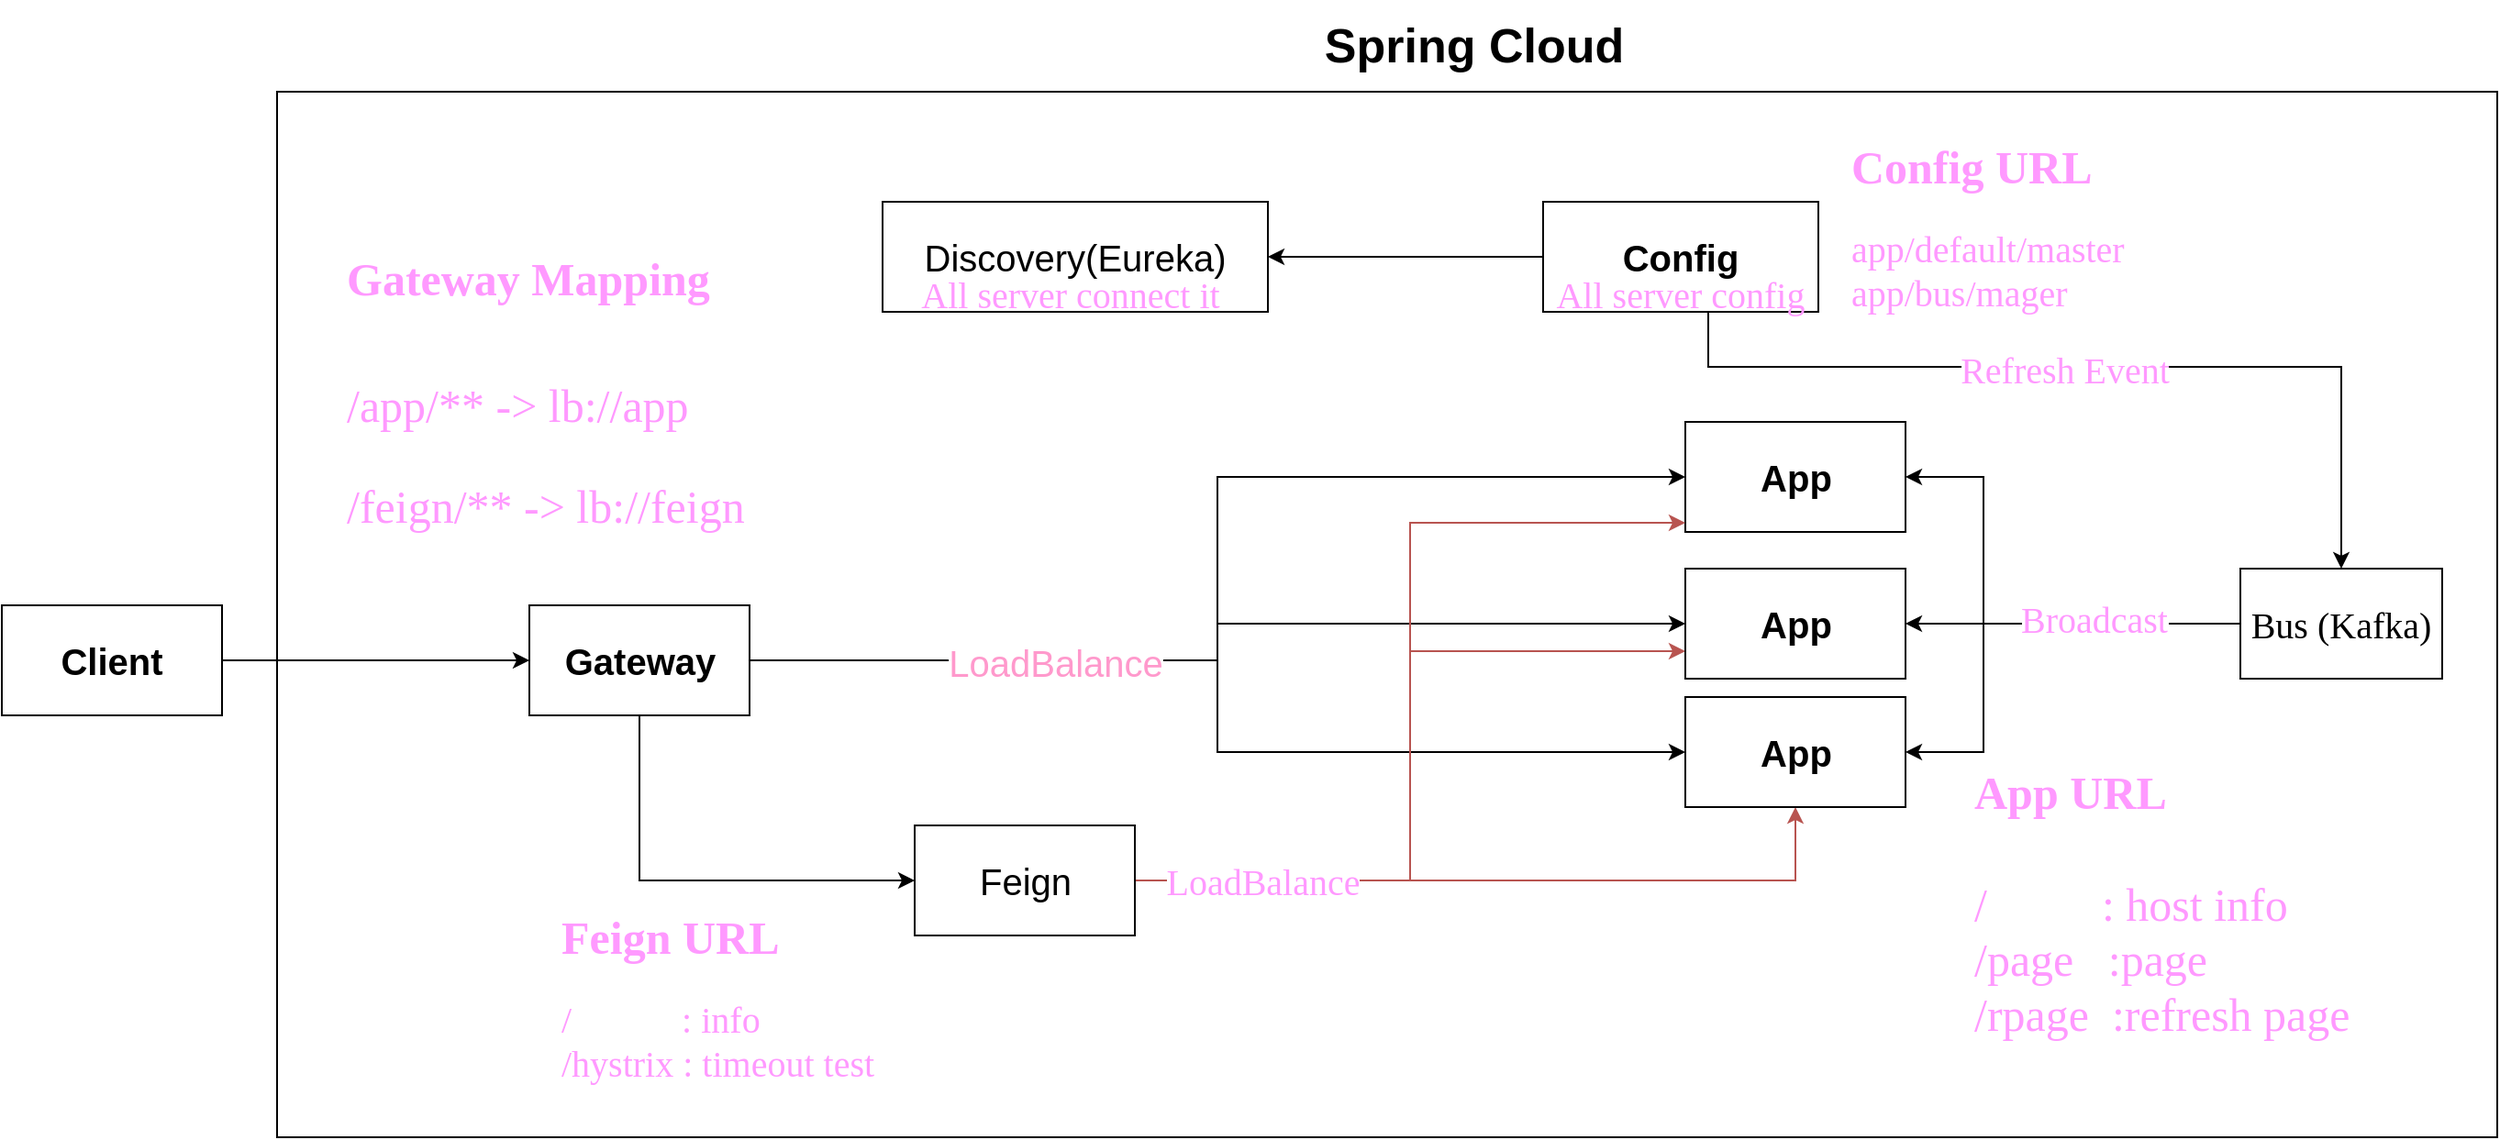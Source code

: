 <mxfile pages="1" version="11.2.4" type="device"><diagram id="rPZy3e41Spwz4kN5HgQl" name="Page-1"><mxGraphModel dx="1422" dy="1889" grid="1" gridSize="10" guides="1" tooltips="1" connect="1" arrows="1" fold="1" page="1" pageScale="1" pageWidth="827" pageHeight="1169" math="0" shadow="0"><root><mxCell id="0"/><mxCell id="1" parent="0"/><mxCell id="WkFN3ZIT0hHmBK1k53_A-7" value="" style="rounded=0;whiteSpace=wrap;html=1;" parent="1" vertex="1"><mxGeometry x="190" y="20" width="1210" height="570" as="geometry"/></mxCell><mxCell id="WkFN3ZIT0hHmBK1k53_A-21" style="edgeStyle=orthogonalEdgeStyle;rounded=0;orthogonalLoop=1;jettySize=auto;html=1;exitX=1;exitY=0.5;exitDx=0;exitDy=0;entryX=0;entryY=0.5;entryDx=0;entryDy=0;fontSize=20;" parent="1" source="WkFN3ZIT0hHmBK1k53_A-1" target="WkFN3ZIT0hHmBK1k53_A-11" edge="1"><mxGeometry relative="1" as="geometry"/></mxCell><mxCell id="WkFN3ZIT0hHmBK1k53_A-22" style="edgeStyle=orthogonalEdgeStyle;rounded=0;orthogonalLoop=1;jettySize=auto;html=1;exitX=1;exitY=0.5;exitDx=0;exitDy=0;fontSize=20;" parent="1" source="WkFN3ZIT0hHmBK1k53_A-1" target="WkFN3ZIT0hHmBK1k53_A-15" edge="1"><mxGeometry relative="1" as="geometry"/></mxCell><mxCell id="WkFN3ZIT0hHmBK1k53_A-24" style="edgeStyle=orthogonalEdgeStyle;rounded=0;orthogonalLoop=1;jettySize=auto;html=1;exitX=1;exitY=0.5;exitDx=0;exitDy=0;fontSize=20;" parent="1" source="WkFN3ZIT0hHmBK1k53_A-1" target="WkFN3ZIT0hHmBK1k53_A-16" edge="1"><mxGeometry relative="1" as="geometry"/></mxCell><mxCell id="WkFN3ZIT0hHmBK1k53_A-33" value="&lt;font color=&quot;#ff99cc&quot;&gt;LoadBalance&lt;/font&gt;" style="text;html=1;resizable=0;points=[];align=center;verticalAlign=middle;labelBackgroundColor=#ffffff;fontSize=20;fontColor=#000000;" parent="WkFN3ZIT0hHmBK1k53_A-24" vertex="1" connectable="0"><mxGeometry x="-0.407" y="-1" relative="1" as="geometry"><mxPoint as="offset"/></mxGeometry></mxCell><mxCell id="WkFN3ZIT0hHmBK1k53_A-82" style="edgeStyle=orthogonalEdgeStyle;rounded=0;orthogonalLoop=1;jettySize=auto;html=1;exitX=0.5;exitY=1;exitDx=0;exitDy=0;entryX=0;entryY=0.5;entryDx=0;entryDy=0;labelBackgroundColor=#FF99FF;fontFamily=Comic Sans MS;fontSize=25;fontColor=#FF99FF;" parent="1" source="WkFN3ZIT0hHmBK1k53_A-1" target="WkFN3ZIT0hHmBK1k53_A-12" edge="1"><mxGeometry relative="1" as="geometry"/></mxCell><mxCell id="WkFN3ZIT0hHmBK1k53_A-1" value="&lt;b style=&quot;font-size: 20px;&quot;&gt;Gateway&lt;/b&gt;" style="rounded=0;whiteSpace=wrap;html=1;fontSize=20;" parent="1" vertex="1"><mxGeometry x="327.5" y="300" width="120" height="60" as="geometry"/></mxCell><mxCell id="WkFN3ZIT0hHmBK1k53_A-45" style="edgeStyle=orthogonalEdgeStyle;rounded=0;orthogonalLoop=1;jettySize=auto;html=1;labelBackgroundColor=#FF99FF;fontFamily=Comic Sans MS;fontSize=20;fontColor=#FF99FF;" parent="1" source="WkFN3ZIT0hHmBK1k53_A-2" target="WkFN3ZIT0hHmBK1k53_A-13" edge="1"><mxGeometry relative="1" as="geometry"/></mxCell><mxCell id="WkFN3ZIT0hHmBK1k53_A-57" style="edgeStyle=orthogonalEdgeStyle;rounded=0;orthogonalLoop=1;jettySize=auto;html=1;exitX=0.5;exitY=1;exitDx=0;exitDy=0;labelBackgroundColor=#FF99FF;fontFamily=Comic Sans MS;fontSize=20;fontColor=#FF99FF;" parent="1" source="WkFN3ZIT0hHmBK1k53_A-2" target="WkFN3ZIT0hHmBK1k53_A-41" edge="1"><mxGeometry relative="1" as="geometry"><Array as="points"><mxPoint x="970" y="170"/><mxPoint x="1315" y="170"/></Array></mxGeometry></mxCell><mxCell id="WkFN3ZIT0hHmBK1k53_A-65" value="Refresh Event" style="text;html=1;resizable=0;points=[];align=center;verticalAlign=middle;labelBackgroundColor=#ffffff;fontSize=20;fontFamily=Comic Sans MS;fontColor=#FF99FF;" parent="WkFN3ZIT0hHmBK1k53_A-57" vertex="1" connectable="0"><mxGeometry x="-0.047" y="-1" relative="1" as="geometry"><mxPoint as="offset"/></mxGeometry></mxCell><mxCell id="WkFN3ZIT0hHmBK1k53_A-2" value="&lt;b style=&quot;font-size: 20px;&quot;&gt;&lt;font style=&quot;font-size: 20px;&quot;&gt;Config&lt;/font&gt;&lt;/b&gt;" style="rounded=0;whiteSpace=wrap;html=1;fontSize=20;" parent="1" vertex="1"><mxGeometry x="880" y="80" width="150" height="60" as="geometry"/></mxCell><mxCell id="WkFN3ZIT0hHmBK1k53_A-43" style="edgeStyle=orthogonalEdgeStyle;rounded=0;orthogonalLoop=1;jettySize=auto;html=1;exitX=1;exitY=0.5;exitDx=0;exitDy=0;entryX=0;entryY=0.5;entryDx=0;entryDy=0;labelBackgroundColor=#FF99FF;fontFamily=Comic Sans MS;fontSize=20;fontColor=#FF99FF;" parent="1" source="WkFN3ZIT0hHmBK1k53_A-3" target="WkFN3ZIT0hHmBK1k53_A-1" edge="1"><mxGeometry relative="1" as="geometry"/></mxCell><mxCell id="WkFN3ZIT0hHmBK1k53_A-3" value="&lt;b style=&quot;font-size: 20px;&quot;&gt;Client&lt;/b&gt;" style="rounded=0;whiteSpace=wrap;html=1;fontSize=20;" parent="1" vertex="1"><mxGeometry x="40" y="300" width="120" height="60" as="geometry"/></mxCell><mxCell id="WkFN3ZIT0hHmBK1k53_A-8" value="Spring Cloud" style="text;html=1;strokeColor=none;fillColor=none;align=center;verticalAlign=middle;whiteSpace=wrap;rounded=0;fontStyle=1;fontSize=26;" parent="1" vertex="1"><mxGeometry x="720" y="-30" width="245" height="50" as="geometry"/></mxCell><mxCell id="WkFN3ZIT0hHmBK1k53_A-11" value="&lt;font style=&quot;font-size: 20px&quot;&gt;App&lt;/font&gt;" style="rounded=0;whiteSpace=wrap;html=1;fontSize=20;fontStyle=1" parent="1" vertex="1"><mxGeometry x="957.5" y="200" width="120" height="60" as="geometry"/></mxCell><mxCell id="WkFN3ZIT0hHmBK1k53_A-26" style="edgeStyle=orthogonalEdgeStyle;rounded=0;orthogonalLoop=1;jettySize=auto;html=1;exitX=1;exitY=0.5;exitDx=0;exitDy=0;entryX=0;entryY=0.917;entryDx=0;entryDy=0;entryPerimeter=0;fontSize=20;fillColor=#f8cecc;strokeColor=#b85450;" parent="1" source="WkFN3ZIT0hHmBK1k53_A-12" target="WkFN3ZIT0hHmBK1k53_A-11" edge="1"><mxGeometry relative="1" as="geometry"/></mxCell><mxCell id="WkFN3ZIT0hHmBK1k53_A-28" style="edgeStyle=orthogonalEdgeStyle;rounded=0;orthogonalLoop=1;jettySize=auto;html=1;exitX=1;exitY=0.5;exitDx=0;exitDy=0;entryX=0;entryY=0.75;entryDx=0;entryDy=0;fontSize=20;labelBorderColor=none;labelBackgroundColor=#FF3399;fillColor=#f8cecc;strokeColor=#b85450;" parent="1" source="WkFN3ZIT0hHmBK1k53_A-12" target="WkFN3ZIT0hHmBK1k53_A-15" edge="1"><mxGeometry relative="1" as="geometry"/></mxCell><mxCell id="WkFN3ZIT0hHmBK1k53_A-30" style="edgeStyle=orthogonalEdgeStyle;rounded=0;orthogonalLoop=1;jettySize=auto;html=1;exitX=1;exitY=0.5;exitDx=0;exitDy=0;fontSize=20;fontColor=#FF99FF;labelBackgroundColor=#FF99FF;fontFamily=Comic Sans MS;fillColor=#f8cecc;strokeColor=#b85450;" parent="1" source="WkFN3ZIT0hHmBK1k53_A-12" target="WkFN3ZIT0hHmBK1k53_A-16" edge="1"><mxGeometry relative="1" as="geometry"/></mxCell><mxCell id="WkFN3ZIT0hHmBK1k53_A-37" value="&lt;span style=&quot;color: rgb(0 , 0 , 0) ; font-family: &amp;#34;helvetica&amp;#34; , &amp;#34;arial&amp;#34; , sans-serif ; font-size: 0px ; background-color: rgb(248 , 249 , 250)&quot;&gt;%3CmxGraphModel%3E%3Croot%3E%3CmxCell%20id%3D%220%22%2F%3E%3CmxCell%20id%3D%221%22%20parent%3D%220%22%2F%3E%3CmxCell%20id%3D%222%22%20value%3D%22LoadBalance%22%20style%3D%22text%3Bhtml%3D1%3Bresizable%3D0%3Bpoints%3D%5B%5D%3Balign%3Dcenter%3BverticalAlign%3Dmiddle%3BlabelBackgroundColor%3D%23ffffff%3BfontSize%3D20%3BfontColor%3D%23000000%3B%22%20vertex%3D%221%22%20connectable%3D%220%22%20parent%3D%221%22%3E%3CmxGeometry%20x%3D%22516%22%20y%3D%22251%22%20as%3D%22geometry%22%3E%3CmxPoint%20as%3D%22offset%22%2F%3E%3C%2FmxGeometry%3E%3C%2FmxCell%3E%3C%2Froot%3E%3C%2FmxGraphModel%3E&lt;/span&gt;&lt;span style=&quot;color: rgb(0 , 0 , 0) ; font-family: &amp;#34;helvetica&amp;#34; , &amp;#34;arial&amp;#34; , sans-serif ; font-size: 0px ; background-color: rgb(248 , 249 , 250)&quot;&gt;%3CmxGraphModel%3E%3Croot%3E%3CmxCell%20id%3D%220%22%2F%3E%3CmxCell%20id%3D%221%22%20parent%3D%220%22%2F%3E%3CmxCell%20id%3D%222%22%20value%3D%22LoadBalance%22%20style%3D%22text%3Bhtml%3D1%3Bresizable%3D0%3Bpoints%3D%5B%5D%3Balign%3Dcenter%3BverticalAlign%3Dmiddle%3BlabelBackgroundColor%3D%23ffffff%3BfontSize%3D20%3BfontColor%3D%23000000%3B%22%20vertex%3D%221%22%20connectable%3D%220%22%20parent%3D%221%22%3E%3CmxGeometry%20x%3D%22516%22%20y%3D%22251%22%20as%3D%22geometry%22%3E%3CmxPoint%20as%3D%22offset%22%2F%3E%3C%2FmxGeometry%3E%3C%2FmxCell%3E%3C%2Froot%3E%3C%2FmxGraphModel%3E&lt;/span&gt;" style="text;html=1;resizable=0;points=[];align=center;verticalAlign=middle;labelBackgroundColor=#ffffff;fontSize=20;fontFamily=Comic Sans MS;fontColor=#FF99FF;" parent="WkFN3ZIT0hHmBK1k53_A-30" vertex="1" connectable="0"><mxGeometry x="-0.542" y="4" relative="1" as="geometry"><mxPoint as="offset"/></mxGeometry></mxCell><mxCell id="WkFN3ZIT0hHmBK1k53_A-38" value="LoadBalance" style="text;html=1;resizable=0;points=[];align=center;verticalAlign=middle;labelBackgroundColor=#ffffff;fontSize=20;fontFamily=Comic Sans MS;fontColor=#FF99FF;" parent="WkFN3ZIT0hHmBK1k53_A-30" vertex="1" connectable="0"><mxGeometry x="-0.542" y="1" relative="1" as="geometry"><mxPoint x="-22" y="1" as="offset"/></mxGeometry></mxCell><mxCell id="WkFN3ZIT0hHmBK1k53_A-12" value="Feign" style="rounded=0;whiteSpace=wrap;html=1;fontSize=20;" parent="1" vertex="1"><mxGeometry x="537.5" y="420" width="120" height="60" as="geometry"/></mxCell><mxCell id="WkFN3ZIT0hHmBK1k53_A-13" value="Discovery(Eureka)" style="rounded=0;whiteSpace=wrap;html=1;fontSize=20;" parent="1" vertex="1"><mxGeometry x="520" y="80" width="210" height="60" as="geometry"/></mxCell><mxCell id="WkFN3ZIT0hHmBK1k53_A-15" value="&lt;font style=&quot;font-size: 20px&quot;&gt;App&lt;/font&gt;" style="rounded=0;whiteSpace=wrap;html=1;fontSize=20;fontStyle=1" parent="1" vertex="1"><mxGeometry x="957.5" y="280" width="120" height="60" as="geometry"/></mxCell><mxCell id="WkFN3ZIT0hHmBK1k53_A-16" value="&lt;font style=&quot;font-size: 20px&quot;&gt;App&lt;/font&gt;" style="rounded=0;whiteSpace=wrap;html=1;fontSize=20;fontStyle=1" parent="1" vertex="1"><mxGeometry x="957.5" y="350" width="120" height="60" as="geometry"/></mxCell><mxCell id="WkFN3ZIT0hHmBK1k53_A-58" style="edgeStyle=orthogonalEdgeStyle;rounded=0;orthogonalLoop=1;jettySize=auto;html=1;exitX=0;exitY=0.5;exitDx=0;exitDy=0;labelBackgroundColor=#FF99FF;fontFamily=Comic Sans MS;fontSize=20;fontColor=#FF99FF;" parent="1" source="WkFN3ZIT0hHmBK1k53_A-41" target="WkFN3ZIT0hHmBK1k53_A-15" edge="1"><mxGeometry relative="1" as="geometry"/></mxCell><mxCell id="WkFN3ZIT0hHmBK1k53_A-59" style="edgeStyle=orthogonalEdgeStyle;rounded=0;orthogonalLoop=1;jettySize=auto;html=1;exitX=0;exitY=0.5;exitDx=0;exitDy=0;entryX=1;entryY=0.5;entryDx=0;entryDy=0;labelBackgroundColor=#FF99FF;fontFamily=Comic Sans MS;fontSize=20;fontColor=#FF99FF;" parent="1" source="WkFN3ZIT0hHmBK1k53_A-41" target="WkFN3ZIT0hHmBK1k53_A-11" edge="1"><mxGeometry relative="1" as="geometry"><Array as="points"><mxPoint x="1120" y="310"/><mxPoint x="1120" y="230"/></Array></mxGeometry></mxCell><mxCell id="WkFN3ZIT0hHmBK1k53_A-60" style="edgeStyle=orthogonalEdgeStyle;rounded=0;orthogonalLoop=1;jettySize=auto;html=1;exitX=0;exitY=0.5;exitDx=0;exitDy=0;entryX=1;entryY=0.5;entryDx=0;entryDy=0;labelBackgroundColor=#FF99FF;fontFamily=Comic Sans MS;fontSize=20;fontColor=#FF99FF;" parent="1" source="WkFN3ZIT0hHmBK1k53_A-41" target="WkFN3ZIT0hHmBK1k53_A-16" edge="1"><mxGeometry relative="1" as="geometry"><Array as="points"><mxPoint x="1120" y="310"/><mxPoint x="1120" y="380"/></Array></mxGeometry></mxCell><mxCell id="WkFN3ZIT0hHmBK1k53_A-64" value="Broadcast" style="text;html=1;resizable=0;points=[];align=center;verticalAlign=middle;labelBackgroundColor=#ffffff;fontSize=20;fontFamily=Comic Sans MS;fontColor=#FF99FF;" parent="WkFN3ZIT0hHmBK1k53_A-60" vertex="1" connectable="0"><mxGeometry x="-0.365" y="-3" relative="1" as="geometry"><mxPoint as="offset"/></mxGeometry></mxCell><mxCell id="WkFN3ZIT0hHmBK1k53_A-41" value="&lt;font color=&quot;#000000&quot;&gt;Bus (Kafka)&lt;/font&gt;" style="rounded=0;whiteSpace=wrap;html=1;fontFamily=Comic Sans MS;fontSize=20;fontColor=#FF99FF;" parent="1" vertex="1"><mxGeometry x="1260" y="280" width="110" height="60" as="geometry"/></mxCell><mxCell id="WkFN3ZIT0hHmBK1k53_A-49" value="All server connect it&amp;nbsp;" style="text;html=1;strokeColor=none;fillColor=none;align=center;verticalAlign=middle;whiteSpace=wrap;rounded=0;fontFamily=Comic Sans MS;fontSize=20;fontColor=#FF99FF;" parent="1" vertex="1"><mxGeometry x="505" y="120" width="240" height="20" as="geometry"/></mxCell><mxCell id="WkFN3ZIT0hHmBK1k53_A-54" value="&lt;h1 style=&quot;font-size: 25px&quot;&gt;Config URL&lt;/h1&gt;&lt;div&gt;app/default/master&lt;/div&gt;&lt;div&gt;app/bus/mager&lt;/div&gt;&lt;div&gt;&lt;br&gt;&lt;/div&gt;" style="text;html=1;strokeColor=none;fillColor=none;spacing=5;spacingTop=-20;whiteSpace=wrap;overflow=hidden;rounded=0;fontFamily=Comic Sans MS;fontSize=20;fontColor=#FF99FF;" parent="1" vertex="1"><mxGeometry x="1043" y="40" width="167" height="110" as="geometry"/></mxCell><mxCell id="WkFN3ZIT0hHmBK1k53_A-66" value="&lt;h1&gt;&lt;font style=&quot;font-size: 25px&quot;&gt;App URL&lt;/font&gt;&lt;/h1&gt;&lt;div&gt;&lt;font style=&quot;font-size: 25px&quot;&gt;/&amp;nbsp; &amp;nbsp; &amp;nbsp; &amp;nbsp; &amp;nbsp; : host info&lt;/font&gt;&lt;/div&gt;&lt;div&gt;&lt;font style=&quot;font-size: 25px&quot;&gt;/page&amp;nbsp; &amp;nbsp;:page&lt;/font&gt;&lt;/div&gt;&lt;div&gt;&lt;font style=&quot;font-size: 25px&quot;&gt;/rpage&amp;nbsp; :refresh page&lt;/font&gt;&lt;/div&gt;" style="text;html=1;strokeColor=none;fillColor=none;spacing=5;spacingTop=-20;whiteSpace=wrap;overflow=hidden;rounded=0;fontFamily=Comic Sans MS;fontSize=20;fontColor=#FF99FF;" parent="1" vertex="1"><mxGeometry x="1110" y="356.5" width="270" height="187" as="geometry"/></mxCell><mxCell id="WkFN3ZIT0hHmBK1k53_A-75" value="All server config" style="text;html=1;strokeColor=none;fillColor=none;align=center;verticalAlign=middle;whiteSpace=wrap;rounded=0;fontFamily=Comic Sans MS;fontSize=20;fontColor=#FF99FF;" parent="1" vertex="1"><mxGeometry x="875" y="120" width="160" height="20" as="geometry"/></mxCell><mxCell id="WkFN3ZIT0hHmBK1k53_A-80" value="&lt;h1&gt;&lt;span style=&quot;font-size: 25px&quot;&gt;Gateway Mapping&lt;/span&gt;&lt;/h1&gt;&lt;p&gt;/app/** -&amp;gt; lb://app&lt;/p&gt;&lt;p&gt;/feign/** -&amp;gt; lb://feign&lt;/p&gt;" style="text;html=1;strokeColor=none;fillColor=none;spacing=5;spacingTop=-20;whiteSpace=wrap;overflow=hidden;rounded=0;fontFamily=Comic Sans MS;fontSize=25;fontColor=#FF99FF;" parent="1" vertex="1"><mxGeometry x="223" y="60" width="277" height="230" as="geometry"/></mxCell><mxCell id="WkFN3ZIT0hHmBK1k53_A-83" value="&lt;h1 style=&quot;font-size: 25px&quot;&gt;Feign URL&lt;/h1&gt;&lt;div&gt;/&amp;nbsp; &amp;nbsp; &amp;nbsp; &amp;nbsp; &amp;nbsp; &amp;nbsp; : info&lt;/div&gt;&lt;div&gt;/hystrix : timeout test&amp;nbsp;&lt;/div&gt;&lt;div&gt;&lt;br&gt;&lt;/div&gt;" style="text;html=1;strokeColor=none;fillColor=none;spacing=5;spacingTop=-20;whiteSpace=wrap;overflow=hidden;rounded=0;fontFamily=Comic Sans MS;fontSize=20;fontColor=#FF99FF;" parent="1" vertex="1"><mxGeometry x="340" y="460" width="230" height="116" as="geometry"/></mxCell></root></mxGraphModel></diagram></mxfile>